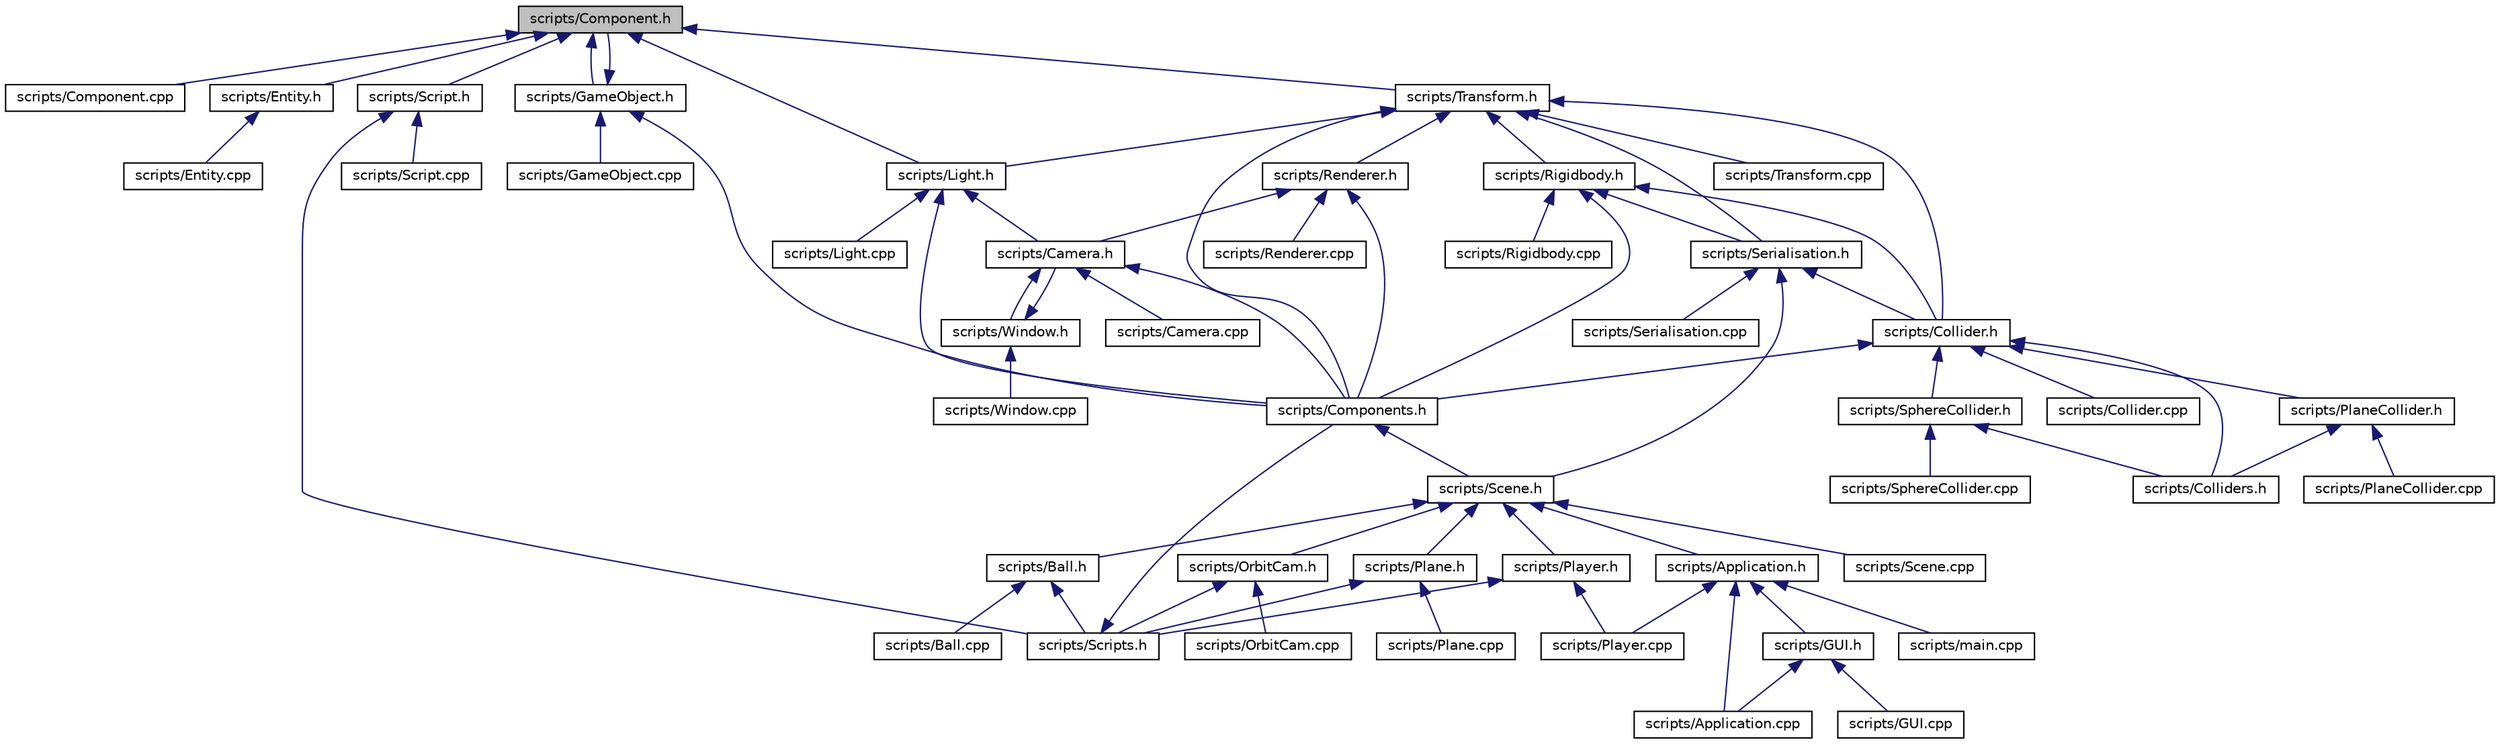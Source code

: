 digraph "scripts/Component.h"
{
 // LATEX_PDF_SIZE
  edge [fontname="Helvetica",fontsize="10",labelfontname="Helvetica",labelfontsize="10"];
  node [fontname="Helvetica",fontsize="10",shape=record];
  Node1 [label="scripts/Component.h",height=0.2,width=0.4,color="black", fillcolor="grey75", style="filled", fontcolor="black",tooltip=" "];
  Node1 -> Node2 [dir="back",color="midnightblue",fontsize="10",style="solid",fontname="Helvetica"];
  Node2 [label="scripts/Component.cpp",height=0.2,width=0.4,color="black", fillcolor="white", style="filled",URL="$_component_8cpp.html",tooltip=" "];
  Node1 -> Node3 [dir="back",color="midnightblue",fontsize="10",style="solid",fontname="Helvetica"];
  Node3 [label="scripts/Entity.h",height=0.2,width=0.4,color="black", fillcolor="white", style="filled",URL="$_entity_8h.html",tooltip=" "];
  Node3 -> Node4 [dir="back",color="midnightblue",fontsize="10",style="solid",fontname="Helvetica"];
  Node4 [label="scripts/Entity.cpp",height=0.2,width=0.4,color="black", fillcolor="white", style="filled",URL="$_entity_8cpp.html",tooltip=" "];
  Node1 -> Node5 [dir="back",color="midnightblue",fontsize="10",style="solid",fontname="Helvetica"];
  Node5 [label="scripts/GameObject.h",height=0.2,width=0.4,color="black", fillcolor="white", style="filled",URL="$_game_object_8h.html",tooltip=" "];
  Node5 -> Node1 [dir="back",color="midnightblue",fontsize="10",style="solid",fontname="Helvetica"];
  Node5 -> Node6 [dir="back",color="midnightblue",fontsize="10",style="solid",fontname="Helvetica"];
  Node6 [label="scripts/Components.h",height=0.2,width=0.4,color="black", fillcolor="white", style="filled",URL="$_components_8h.html",tooltip=" "];
  Node6 -> Node7 [dir="back",color="midnightblue",fontsize="10",style="solid",fontname="Helvetica"];
  Node7 [label="scripts/Scene.h",height=0.2,width=0.4,color="black", fillcolor="white", style="filled",URL="$_scene_8h.html",tooltip=" "];
  Node7 -> Node8 [dir="back",color="midnightblue",fontsize="10",style="solid",fontname="Helvetica"];
  Node8 [label="scripts/Application.h",height=0.2,width=0.4,color="black", fillcolor="white", style="filled",URL="$_application_8h.html",tooltip=" "];
  Node8 -> Node9 [dir="back",color="midnightblue",fontsize="10",style="solid",fontname="Helvetica"];
  Node9 [label="scripts/Application.cpp",height=0.2,width=0.4,color="black", fillcolor="white", style="filled",URL="$_application_8cpp.html",tooltip=" "];
  Node8 -> Node10 [dir="back",color="midnightblue",fontsize="10",style="solid",fontname="Helvetica"];
  Node10 [label="scripts/GUI.h",height=0.2,width=0.4,color="black", fillcolor="white", style="filled",URL="$_g_u_i_8h.html",tooltip=" "];
  Node10 -> Node9 [dir="back",color="midnightblue",fontsize="10",style="solid",fontname="Helvetica"];
  Node10 -> Node11 [dir="back",color="midnightblue",fontsize="10",style="solid",fontname="Helvetica"];
  Node11 [label="scripts/GUI.cpp",height=0.2,width=0.4,color="black", fillcolor="white", style="filled",URL="$_g_u_i_8cpp.html",tooltip=" "];
  Node8 -> Node12 [dir="back",color="midnightblue",fontsize="10",style="solid",fontname="Helvetica"];
  Node12 [label="scripts/main.cpp",height=0.2,width=0.4,color="black", fillcolor="white", style="filled",URL="$main_8cpp.html",tooltip=" "];
  Node8 -> Node13 [dir="back",color="midnightblue",fontsize="10",style="solid",fontname="Helvetica"];
  Node13 [label="scripts/Player.cpp",height=0.2,width=0.4,color="black", fillcolor="white", style="filled",URL="$_player_8cpp.html",tooltip=" "];
  Node7 -> Node14 [dir="back",color="midnightblue",fontsize="10",style="solid",fontname="Helvetica"];
  Node14 [label="scripts/Ball.h",height=0.2,width=0.4,color="black", fillcolor="white", style="filled",URL="$_ball_8h.html",tooltip=" "];
  Node14 -> Node15 [dir="back",color="midnightblue",fontsize="10",style="solid",fontname="Helvetica"];
  Node15 [label="scripts/Ball.cpp",height=0.2,width=0.4,color="black", fillcolor="white", style="filled",URL="$_ball_8cpp.html",tooltip=" "];
  Node14 -> Node16 [dir="back",color="midnightblue",fontsize="10",style="solid",fontname="Helvetica"];
  Node16 [label="scripts/Scripts.h",height=0.2,width=0.4,color="black", fillcolor="white", style="filled",URL="$_scripts_8h.html",tooltip=" "];
  Node16 -> Node6 [dir="back",color="midnightblue",fontsize="10",style="solid",fontname="Helvetica"];
  Node7 -> Node17 [dir="back",color="midnightblue",fontsize="10",style="solid",fontname="Helvetica"];
  Node17 [label="scripts/OrbitCam.h",height=0.2,width=0.4,color="black", fillcolor="white", style="filled",URL="$_orbit_cam_8h.html",tooltip=" "];
  Node17 -> Node18 [dir="back",color="midnightblue",fontsize="10",style="solid",fontname="Helvetica"];
  Node18 [label="scripts/OrbitCam.cpp",height=0.2,width=0.4,color="black", fillcolor="white", style="filled",URL="$_orbit_cam_8cpp.html",tooltip=" "];
  Node17 -> Node16 [dir="back",color="midnightblue",fontsize="10",style="solid",fontname="Helvetica"];
  Node7 -> Node19 [dir="back",color="midnightblue",fontsize="10",style="solid",fontname="Helvetica"];
  Node19 [label="scripts/Plane.h",height=0.2,width=0.4,color="black", fillcolor="white", style="filled",URL="$_plane_8h.html",tooltip=" "];
  Node19 -> Node20 [dir="back",color="midnightblue",fontsize="10",style="solid",fontname="Helvetica"];
  Node20 [label="scripts/Plane.cpp",height=0.2,width=0.4,color="black", fillcolor="white", style="filled",URL="$_plane_8cpp.html",tooltip=" "];
  Node19 -> Node16 [dir="back",color="midnightblue",fontsize="10",style="solid",fontname="Helvetica"];
  Node7 -> Node21 [dir="back",color="midnightblue",fontsize="10",style="solid",fontname="Helvetica"];
  Node21 [label="scripts/Player.h",height=0.2,width=0.4,color="black", fillcolor="white", style="filled",URL="$_player_8h.html",tooltip=" "];
  Node21 -> Node13 [dir="back",color="midnightblue",fontsize="10",style="solid",fontname="Helvetica"];
  Node21 -> Node16 [dir="back",color="midnightblue",fontsize="10",style="solid",fontname="Helvetica"];
  Node7 -> Node22 [dir="back",color="midnightblue",fontsize="10",style="solid",fontname="Helvetica"];
  Node22 [label="scripts/Scene.cpp",height=0.2,width=0.4,color="black", fillcolor="white", style="filled",URL="$_scene_8cpp.html",tooltip=" "];
  Node5 -> Node23 [dir="back",color="midnightblue",fontsize="10",style="solid",fontname="Helvetica"];
  Node23 [label="scripts/GameObject.cpp",height=0.2,width=0.4,color="black", fillcolor="white", style="filled",URL="$_game_object_8cpp.html",tooltip=" "];
  Node1 -> Node24 [dir="back",color="midnightblue",fontsize="10",style="solid",fontname="Helvetica"];
  Node24 [label="scripts/Light.h",height=0.2,width=0.4,color="black", fillcolor="white", style="filled",URL="$_light_8h.html",tooltip=" "];
  Node24 -> Node25 [dir="back",color="midnightblue",fontsize="10",style="solid",fontname="Helvetica"];
  Node25 [label="scripts/Camera.h",height=0.2,width=0.4,color="black", fillcolor="white", style="filled",URL="$_camera_8h.html",tooltip=" "];
  Node25 -> Node26 [dir="back",color="midnightblue",fontsize="10",style="solid",fontname="Helvetica"];
  Node26 [label="scripts/Camera.cpp",height=0.2,width=0.4,color="black", fillcolor="white", style="filled",URL="$_camera_8cpp.html",tooltip=" "];
  Node25 -> Node6 [dir="back",color="midnightblue",fontsize="10",style="solid",fontname="Helvetica"];
  Node25 -> Node27 [dir="back",color="midnightblue",fontsize="10",style="solid",fontname="Helvetica"];
  Node27 [label="scripts/Window.h",height=0.2,width=0.4,color="black", fillcolor="white", style="filled",URL="$_window_8h.html",tooltip=" "];
  Node27 -> Node25 [dir="back",color="midnightblue",fontsize="10",style="solid",fontname="Helvetica"];
  Node27 -> Node28 [dir="back",color="midnightblue",fontsize="10",style="solid",fontname="Helvetica"];
  Node28 [label="scripts/Window.cpp",height=0.2,width=0.4,color="black", fillcolor="white", style="filled",URL="$_window_8cpp.html",tooltip=" "];
  Node24 -> Node6 [dir="back",color="midnightblue",fontsize="10",style="solid",fontname="Helvetica"];
  Node24 -> Node29 [dir="back",color="midnightblue",fontsize="10",style="solid",fontname="Helvetica"];
  Node29 [label="scripts/Light.cpp",height=0.2,width=0.4,color="black", fillcolor="white", style="filled",URL="$_light_8cpp.html",tooltip=" "];
  Node1 -> Node30 [dir="back",color="midnightblue",fontsize="10",style="solid",fontname="Helvetica"];
  Node30 [label="scripts/Script.h",height=0.2,width=0.4,color="black", fillcolor="white", style="filled",URL="$_script_8h.html",tooltip=" "];
  Node30 -> Node31 [dir="back",color="midnightblue",fontsize="10",style="solid",fontname="Helvetica"];
  Node31 [label="scripts/Script.cpp",height=0.2,width=0.4,color="black", fillcolor="white", style="filled",URL="$_script_8cpp.html",tooltip=" "];
  Node30 -> Node16 [dir="back",color="midnightblue",fontsize="10",style="solid",fontname="Helvetica"];
  Node1 -> Node32 [dir="back",color="midnightblue",fontsize="10",style="solid",fontname="Helvetica"];
  Node32 [label="scripts/Transform.h",height=0.2,width=0.4,color="black", fillcolor="white", style="filled",URL="$_transform_8h.html",tooltip=" "];
  Node32 -> Node33 [dir="back",color="midnightblue",fontsize="10",style="solid",fontname="Helvetica"];
  Node33 [label="scripts/Collider.h",height=0.2,width=0.4,color="black", fillcolor="white", style="filled",URL="$_collider_8h.html",tooltip=" "];
  Node33 -> Node34 [dir="back",color="midnightblue",fontsize="10",style="solid",fontname="Helvetica"];
  Node34 [label="scripts/Collider.cpp",height=0.2,width=0.4,color="black", fillcolor="white", style="filled",URL="$_collider_8cpp.html",tooltip=" "];
  Node33 -> Node35 [dir="back",color="midnightblue",fontsize="10",style="solid",fontname="Helvetica"];
  Node35 [label="scripts/Colliders.h",height=0.2,width=0.4,color="black", fillcolor="white", style="filled",URL="$_colliders_8h.html",tooltip=" "];
  Node33 -> Node6 [dir="back",color="midnightblue",fontsize="10",style="solid",fontname="Helvetica"];
  Node33 -> Node36 [dir="back",color="midnightblue",fontsize="10",style="solid",fontname="Helvetica"];
  Node36 [label="scripts/PlaneCollider.h",height=0.2,width=0.4,color="black", fillcolor="white", style="filled",URL="$_plane_collider_8h.html",tooltip=" "];
  Node36 -> Node35 [dir="back",color="midnightblue",fontsize="10",style="solid",fontname="Helvetica"];
  Node36 -> Node37 [dir="back",color="midnightblue",fontsize="10",style="solid",fontname="Helvetica"];
  Node37 [label="scripts/PlaneCollider.cpp",height=0.2,width=0.4,color="black", fillcolor="white", style="filled",URL="$_plane_collider_8cpp.html",tooltip=" "];
  Node33 -> Node38 [dir="back",color="midnightblue",fontsize="10",style="solid",fontname="Helvetica"];
  Node38 [label="scripts/SphereCollider.h",height=0.2,width=0.4,color="black", fillcolor="white", style="filled",URL="$_sphere_collider_8h.html",tooltip=" "];
  Node38 -> Node35 [dir="back",color="midnightblue",fontsize="10",style="solid",fontname="Helvetica"];
  Node38 -> Node39 [dir="back",color="midnightblue",fontsize="10",style="solid",fontname="Helvetica"];
  Node39 [label="scripts/SphereCollider.cpp",height=0.2,width=0.4,color="black", fillcolor="white", style="filled",URL="$_sphere_collider_8cpp.html",tooltip=" "];
  Node32 -> Node6 [dir="back",color="midnightblue",fontsize="10",style="solid",fontname="Helvetica"];
  Node32 -> Node24 [dir="back",color="midnightblue",fontsize="10",style="solid",fontname="Helvetica"];
  Node32 -> Node40 [dir="back",color="midnightblue",fontsize="10",style="solid",fontname="Helvetica"];
  Node40 [label="scripts/Renderer.h",height=0.2,width=0.4,color="black", fillcolor="white", style="filled",URL="$_renderer_8h.html",tooltip=" "];
  Node40 -> Node25 [dir="back",color="midnightblue",fontsize="10",style="solid",fontname="Helvetica"];
  Node40 -> Node6 [dir="back",color="midnightblue",fontsize="10",style="solid",fontname="Helvetica"];
  Node40 -> Node41 [dir="back",color="midnightblue",fontsize="10",style="solid",fontname="Helvetica"];
  Node41 [label="scripts/Renderer.cpp",height=0.2,width=0.4,color="black", fillcolor="white", style="filled",URL="$_renderer_8cpp.html",tooltip=" "];
  Node32 -> Node42 [dir="back",color="midnightblue",fontsize="10",style="solid",fontname="Helvetica"];
  Node42 [label="scripts/Rigidbody.h",height=0.2,width=0.4,color="black", fillcolor="white", style="filled",URL="$_rigidbody_8h.html",tooltip=" "];
  Node42 -> Node33 [dir="back",color="midnightblue",fontsize="10",style="solid",fontname="Helvetica"];
  Node42 -> Node6 [dir="back",color="midnightblue",fontsize="10",style="solid",fontname="Helvetica"];
  Node42 -> Node43 [dir="back",color="midnightblue",fontsize="10",style="solid",fontname="Helvetica"];
  Node43 [label="scripts/Rigidbody.cpp",height=0.2,width=0.4,color="black", fillcolor="white", style="filled",URL="$_rigidbody_8cpp.html",tooltip=" "];
  Node42 -> Node44 [dir="back",color="midnightblue",fontsize="10",style="solid",fontname="Helvetica"];
  Node44 [label="scripts/Serialisation.h",height=0.2,width=0.4,color="black", fillcolor="white", style="filled",URL="$_serialisation_8h.html",tooltip=" "];
  Node44 -> Node33 [dir="back",color="midnightblue",fontsize="10",style="solid",fontname="Helvetica"];
  Node44 -> Node7 [dir="back",color="midnightblue",fontsize="10",style="solid",fontname="Helvetica"];
  Node44 -> Node45 [dir="back",color="midnightblue",fontsize="10",style="solid",fontname="Helvetica"];
  Node45 [label="scripts/Serialisation.cpp",height=0.2,width=0.4,color="black", fillcolor="white", style="filled",URL="$_serialisation_8cpp.html",tooltip=" "];
  Node32 -> Node44 [dir="back",color="midnightblue",fontsize="10",style="solid",fontname="Helvetica"];
  Node32 -> Node46 [dir="back",color="midnightblue",fontsize="10",style="solid",fontname="Helvetica"];
  Node46 [label="scripts/Transform.cpp",height=0.2,width=0.4,color="black", fillcolor="white", style="filled",URL="$_transform_8cpp.html",tooltip=" "];
}
